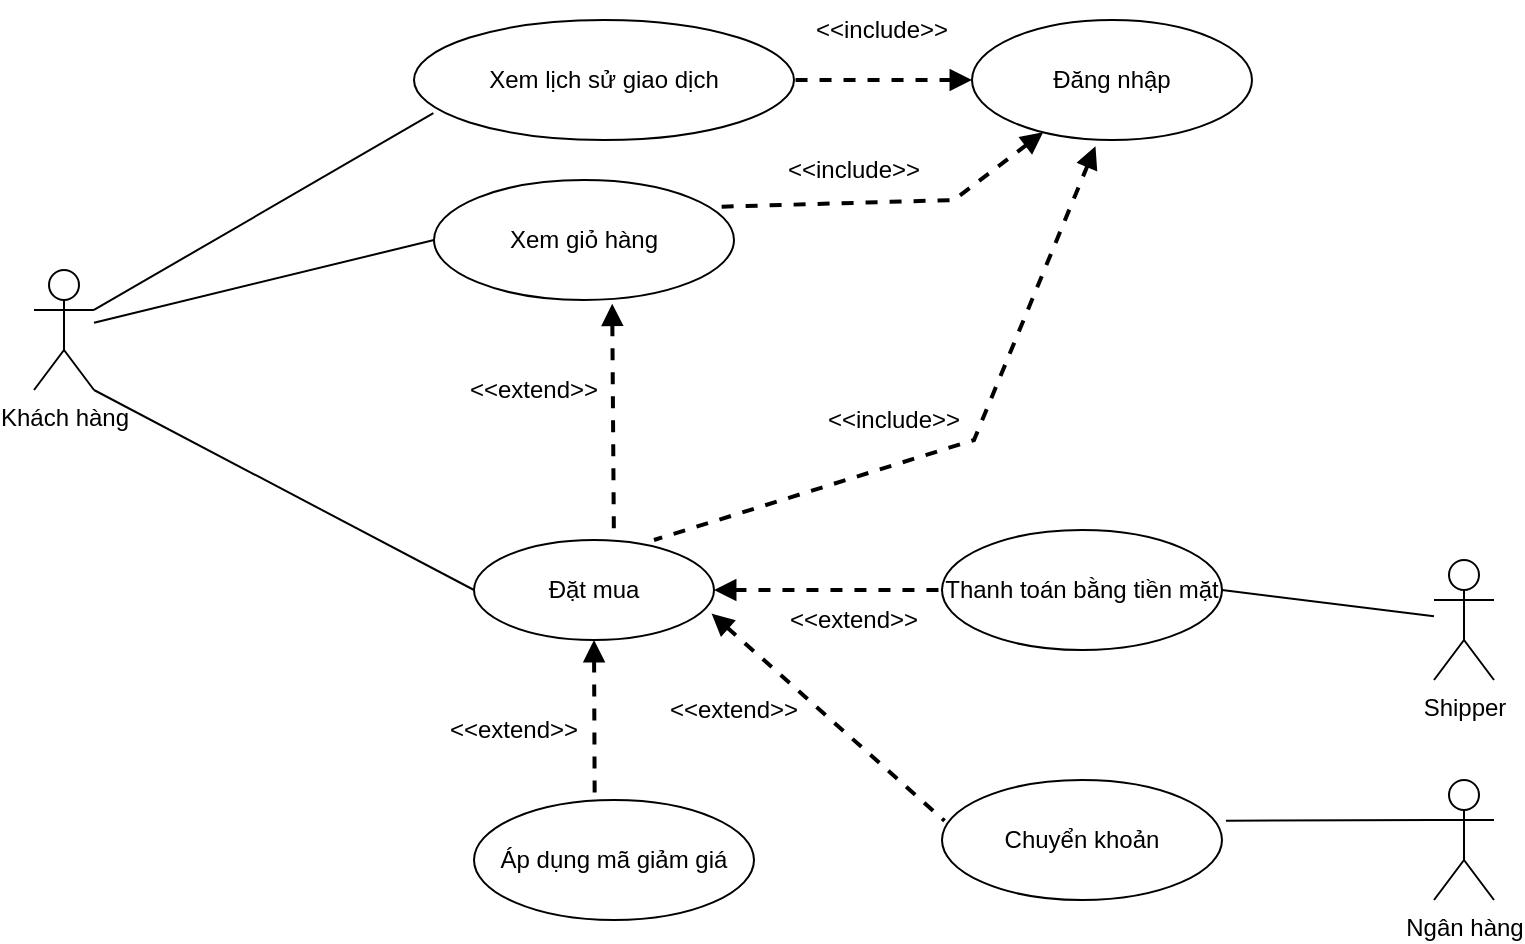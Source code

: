 <mxfile>
    <diagram id="zs47w7YOmcHElt48giT3" name="Trang-1">
        <mxGraphModel dx="1072" dy="563" grid="1" gridSize="10" guides="1" tooltips="1" connect="1" arrows="1" fold="1" page="1" pageScale="1" pageWidth="827" pageHeight="1169" math="0" shadow="0">
            <root>
                <mxCell id="0"/>
                <mxCell id="1" parent="0"/>
                <mxCell id="Su5TnyIveR3rq7EdfpBd-1" value="Khách hàng" style="shape=umlActor;verticalLabelPosition=bottom;verticalAlign=top;html=1;outlineConnect=0;" parent="1" vertex="1">
                    <mxGeometry x="20" y="185" width="30" height="60" as="geometry"/>
                </mxCell>
                <mxCell id="Su5TnyIveR3rq7EdfpBd-2" value="Xem lịch sử giao dịch" style="ellipse;whiteSpace=wrap;html=1;" parent="1" vertex="1">
                    <mxGeometry x="210" y="60" width="190" height="60" as="geometry"/>
                </mxCell>
                <mxCell id="Su5TnyIveR3rq7EdfpBd-3" value="Xem giỏ hàng" style="ellipse;whiteSpace=wrap;html=1;" parent="1" vertex="1">
                    <mxGeometry x="220" y="140" width="150" height="60" as="geometry"/>
                </mxCell>
                <mxCell id="Su5TnyIveR3rq7EdfpBd-4" value="Đặt mua" style="ellipse;whiteSpace=wrap;html=1;" parent="1" vertex="1">
                    <mxGeometry x="240" y="320" width="120" height="50" as="geometry"/>
                </mxCell>
                <mxCell id="Su5TnyIveR3rq7EdfpBd-9" value="Đăng nhập" style="ellipse;whiteSpace=wrap;html=1;" parent="1" vertex="1">
                    <mxGeometry x="489" y="60" width="140" height="60" as="geometry"/>
                </mxCell>
                <mxCell id="Su5TnyIveR3rq7EdfpBd-10" value="Thanh toán bằng tiền mặt" style="ellipse;whiteSpace=wrap;html=1;" parent="1" vertex="1">
                    <mxGeometry x="474" y="315" width="140" height="60" as="geometry"/>
                </mxCell>
                <mxCell id="Su5TnyIveR3rq7EdfpBd-14" value="Ngân hàng" style="shape=umlActor;verticalLabelPosition=bottom;verticalAlign=top;html=1;outlineConnect=0;" parent="1" vertex="1">
                    <mxGeometry x="720" y="440" width="30" height="60" as="geometry"/>
                </mxCell>
                <mxCell id="Su5TnyIveR3rq7EdfpBd-15" value="" style="endArrow=none;html=1;rounded=0;entryX=0.051;entryY=0.777;entryDx=0;entryDy=0;entryPerimeter=0;exitX=1;exitY=0.333;exitDx=0;exitDy=0;exitPerimeter=0;" parent="1" source="Su5TnyIveR3rq7EdfpBd-1" target="Su5TnyIveR3rq7EdfpBd-2" edge="1">
                    <mxGeometry width="50" height="50" relative="1" as="geometry">
                        <mxPoint x="110" y="180" as="sourcePoint"/>
                        <mxPoint x="160" y="130" as="targetPoint"/>
                    </mxGeometry>
                </mxCell>
                <mxCell id="Su5TnyIveR3rq7EdfpBd-16" value="" style="endArrow=none;html=1;rounded=0;entryX=0;entryY=0.5;entryDx=0;entryDy=0;" parent="1" source="Su5TnyIveR3rq7EdfpBd-1" target="Su5TnyIveR3rq7EdfpBd-3" edge="1">
                    <mxGeometry width="50" height="50" relative="1" as="geometry">
                        <mxPoint x="100" y="250" as="sourcePoint"/>
                        <mxPoint x="150" y="200" as="targetPoint"/>
                    </mxGeometry>
                </mxCell>
                <mxCell id="Su5TnyIveR3rq7EdfpBd-18" value="" style="endArrow=none;dashed=1;html=1;strokeWidth=2;rounded=0;startArrow=block;startFill=1;entryX=0.952;entryY=0.223;entryDx=0;entryDy=0;entryPerimeter=0;" parent="1" source="Su5TnyIveR3rq7EdfpBd-9" target="Su5TnyIveR3rq7EdfpBd-3" edge="1">
                    <mxGeometry width="50" height="50" relative="1" as="geometry">
                        <mxPoint x="440" y="200" as="sourcePoint"/>
                        <mxPoint x="440" y="270" as="targetPoint"/>
                        <Array as="points">
                            <mxPoint x="480" y="150"/>
                        </Array>
                    </mxGeometry>
                </mxCell>
                <mxCell id="Su5TnyIveR3rq7EdfpBd-22" value="" style="endArrow=none;dashed=1;html=1;strokeWidth=2;rounded=0;startArrow=block;startFill=1;exitX=0;exitY=0.5;exitDx=0;exitDy=0;entryX=1;entryY=0.5;entryDx=0;entryDy=0;" parent="1" source="Su5TnyIveR3rq7EdfpBd-9" target="Su5TnyIveR3rq7EdfpBd-2" edge="1">
                    <mxGeometry width="50" height="50" relative="1" as="geometry">
                        <mxPoint x="260.0" y="30.0" as="sourcePoint"/>
                        <mxPoint x="420" y="80" as="targetPoint"/>
                    </mxGeometry>
                </mxCell>
                <mxCell id="Su5TnyIveR3rq7EdfpBd-23" value="" style="endArrow=none;dashed=1;html=1;strokeWidth=2;rounded=0;startArrow=block;startFill=1;exitX=1;exitY=0.5;exitDx=0;exitDy=0;entryX=0;entryY=0.5;entryDx=0;entryDy=0;" parent="1" source="Su5TnyIveR3rq7EdfpBd-4" target="Su5TnyIveR3rq7EdfpBd-10" edge="1">
                    <mxGeometry width="50" height="50" relative="1" as="geometry">
                        <mxPoint x="400" y="350" as="sourcePoint"/>
                        <mxPoint x="470" y="340" as="targetPoint"/>
                    </mxGeometry>
                </mxCell>
                <mxCell id="Su5TnyIveR3rq7EdfpBd-34" value="" style="endArrow=none;html=1;rounded=0;exitX=0;exitY=0.333;exitDx=0;exitDy=0;exitPerimeter=0;entryX=1.014;entryY=0.34;entryDx=0;entryDy=0;entryPerimeter=0;" parent="1" source="Su5TnyIveR3rq7EdfpBd-14" target="2" edge="1">
                    <mxGeometry width="50" height="50" relative="1" as="geometry">
                        <mxPoint x="390" y="420" as="sourcePoint"/>
                        <mxPoint x="663.76" y="400.2" as="targetPoint"/>
                    </mxGeometry>
                </mxCell>
                <mxCell id="Su5TnyIveR3rq7EdfpBd-43" value="&amp;lt;&amp;lt;include&amp;gt;&amp;gt;" style="text;html=1;align=center;verticalAlign=middle;whiteSpace=wrap;rounded=0;" parent="1" vertex="1">
                    <mxGeometry x="400" y="120" width="60" height="30" as="geometry"/>
                </mxCell>
                <mxCell id="Su5TnyIveR3rq7EdfpBd-44" value="&amp;lt;&amp;lt;include&amp;gt;&amp;gt;" style="text;html=1;align=center;verticalAlign=middle;whiteSpace=wrap;rounded=0;" parent="1" vertex="1">
                    <mxGeometry x="414" y="50" width="60" height="30" as="geometry"/>
                </mxCell>
                <mxCell id="Su5TnyIveR3rq7EdfpBd-46" value="" style="endArrow=none;dashed=1;html=1;strokeWidth=2;rounded=0;startArrow=block;startFill=1;entryX=0.583;entryY=0;entryDx=0;entryDy=0;entryPerimeter=0;exitX=0.594;exitY=1.031;exitDx=0;exitDy=0;exitPerimeter=0;" parent="1" source="Su5TnyIveR3rq7EdfpBd-3" target="Su5TnyIveR3rq7EdfpBd-4" edge="1">
                    <mxGeometry width="50" height="50" relative="1" as="geometry">
                        <mxPoint x="390" y="214.59" as="sourcePoint"/>
                        <mxPoint x="276.1" y="310.0" as="targetPoint"/>
                    </mxGeometry>
                </mxCell>
                <mxCell id="Su5TnyIveR3rq7EdfpBd-47" value="&amp;lt;&amp;lt;extend&amp;gt;&amp;gt;" style="text;html=1;align=center;verticalAlign=middle;whiteSpace=wrap;rounded=0;" parent="1" vertex="1">
                    <mxGeometry x="240" y="230" width="60" height="30" as="geometry"/>
                </mxCell>
                <mxCell id="Su5TnyIveR3rq7EdfpBd-50" value="&amp;lt;&amp;lt;extend&amp;gt;&amp;gt;" style="text;html=1;align=center;verticalAlign=middle;whiteSpace=wrap;rounded=0;" parent="1" vertex="1">
                    <mxGeometry x="400" y="345" width="60" height="30" as="geometry"/>
                </mxCell>
                <mxCell id="Su5TnyIveR3rq7EdfpBd-54" style="edgeStyle=orthogonalEdgeStyle;rounded=0;orthogonalLoop=1;jettySize=auto;html=1;exitX=0.5;exitY=1;exitDx=0;exitDy=0;" parent="1" edge="1">
                    <mxGeometry relative="1" as="geometry">
                        <mxPoint x="399" y="300" as="sourcePoint"/>
                        <mxPoint x="399" y="300" as="targetPoint"/>
                    </mxGeometry>
                </mxCell>
                <mxCell id="TXUgpRrwEQOs5Qdk0eYZ-2" value="" style="endArrow=none;html=1;rounded=0;exitX=1;exitY=1;exitDx=0;exitDy=0;exitPerimeter=0;entryX=0;entryY=0.5;entryDx=0;entryDy=0;" parent="1" source="Su5TnyIveR3rq7EdfpBd-1" target="Su5TnyIveR3rq7EdfpBd-4" edge="1">
                    <mxGeometry width="50" height="50" relative="1" as="geometry">
                        <mxPoint x="390" y="320" as="sourcePoint"/>
                        <mxPoint x="440" y="270" as="targetPoint"/>
                    </mxGeometry>
                </mxCell>
                <mxCell id="2" value="Chuyển khoản" style="ellipse;whiteSpace=wrap;html=1;" parent="1" vertex="1">
                    <mxGeometry x="474" y="440" width="140" height="60" as="geometry"/>
                </mxCell>
                <mxCell id="3" value="" style="endArrow=none;dashed=1;html=1;strokeWidth=2;rounded=0;startArrow=block;startFill=1;entryX=0.009;entryY=0.34;entryDx=0;entryDy=0;entryPerimeter=0;exitX=0.99;exitY=0.736;exitDx=0;exitDy=0;exitPerimeter=0;" parent="1" source="Su5TnyIveR3rq7EdfpBd-4" target="2" edge="1">
                    <mxGeometry width="50" height="50" relative="1" as="geometry">
                        <mxPoint x="368" y="345" as="sourcePoint"/>
                        <mxPoint x="450" y="310" as="targetPoint"/>
                    </mxGeometry>
                </mxCell>
                <mxCell id="4" value="&amp;lt;&amp;lt;extend&amp;gt;&amp;gt;" style="text;html=1;align=center;verticalAlign=middle;whiteSpace=wrap;rounded=0;" parent="1" vertex="1">
                    <mxGeometry x="340" y="390" width="60" height="30" as="geometry"/>
                </mxCell>
                <mxCell id="5" value="Áp dụng mã giảm giá" style="ellipse;whiteSpace=wrap;html=1;" parent="1" vertex="1">
                    <mxGeometry x="240" y="450" width="140" height="60" as="geometry"/>
                </mxCell>
                <mxCell id="6" value="" style="endArrow=none;dashed=1;html=1;strokeWidth=2;rounded=0;startArrow=block;startFill=1;entryX=0.431;entryY=-0.007;entryDx=0;entryDy=0;entryPerimeter=0;exitX=0.5;exitY=1;exitDx=0;exitDy=0;" parent="1" source="Su5TnyIveR3rq7EdfpBd-4" target="5" edge="1">
                    <mxGeometry width="50" height="50" relative="1" as="geometry">
                        <mxPoint x="288" y="383.5" as="sourcePoint"/>
                        <mxPoint x="370" y="416.5" as="targetPoint"/>
                    </mxGeometry>
                </mxCell>
                <mxCell id="7" value="&amp;lt;&amp;lt;extend&amp;gt;&amp;gt;" style="text;html=1;align=center;verticalAlign=middle;whiteSpace=wrap;rounded=0;" parent="1" vertex="1">
                    <mxGeometry x="230" y="400" width="60" height="30" as="geometry"/>
                </mxCell>
                <mxCell id="8" value="" style="endArrow=none;dashed=1;html=1;strokeWidth=2;rounded=0;startArrow=block;startFill=1;exitX=0.441;exitY=1.053;exitDx=0;exitDy=0;entryX=0.75;entryY=0;entryDx=0;entryDy=0;entryPerimeter=0;exitPerimeter=0;" parent="1" source="Su5TnyIveR3rq7EdfpBd-9" target="Su5TnyIveR3rq7EdfpBd-4" edge="1">
                    <mxGeometry width="50" height="50" relative="1" as="geometry">
                        <mxPoint x="499" y="100" as="sourcePoint"/>
                        <mxPoint x="410" y="100" as="targetPoint"/>
                        <Array as="points">
                            <mxPoint x="490" y="270"/>
                        </Array>
                    </mxGeometry>
                </mxCell>
                <mxCell id="9" value="&amp;lt;&amp;lt;include&amp;gt;&amp;gt;" style="text;html=1;align=center;verticalAlign=middle;whiteSpace=wrap;rounded=0;" parent="1" vertex="1">
                    <mxGeometry x="420" y="245" width="60" height="30" as="geometry"/>
                </mxCell>
                <mxCell id="10" value="Shipper" style="shape=umlActor;verticalLabelPosition=bottom;verticalAlign=top;html=1;outlineConnect=0;" vertex="1" parent="1">
                    <mxGeometry x="720" y="330" width="30" height="60" as="geometry"/>
                </mxCell>
                <mxCell id="11" value="" style="endArrow=none;html=1;rounded=0;entryX=1;entryY=0.5;entryDx=0;entryDy=0;" edge="1" parent="1" source="10" target="Su5TnyIveR3rq7EdfpBd-10">
                    <mxGeometry width="50" height="50" relative="1" as="geometry">
                        <mxPoint x="718" y="310" as="sourcePoint"/>
                        <mxPoint x="614" y="310" as="targetPoint"/>
                    </mxGeometry>
                </mxCell>
            </root>
        </mxGraphModel>
    </diagram>
</mxfile>